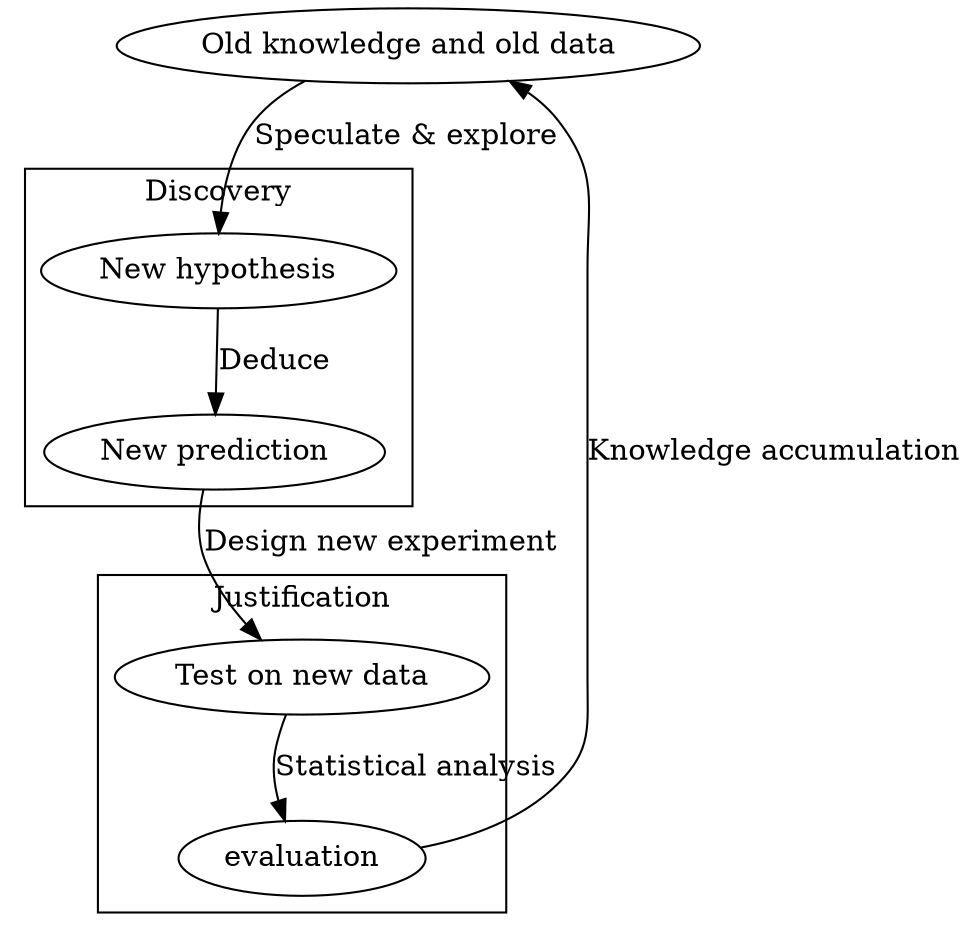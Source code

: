digraph {
  observation [label="Old knowledge and old data"];
  subgraph cluster_discovery {
    label="Discovery";
    induction [label="New hypothesis"];
    deduction [label="New prediction"];
  }
  subgraph cluster_justification {
    label="Justification";
    testing [label="Test on new data"];
    evaluation;
  }

  observation -> induction [label="Speculate & explore"];
  induction -> deduction [label="Deduce"];
  deduction -> testing [label="Design new experiment"];
  testing -> evaluation [label="Statistical analysis"];
  evaluation -> observation [label="Knowledge accumulation"]; 
}
